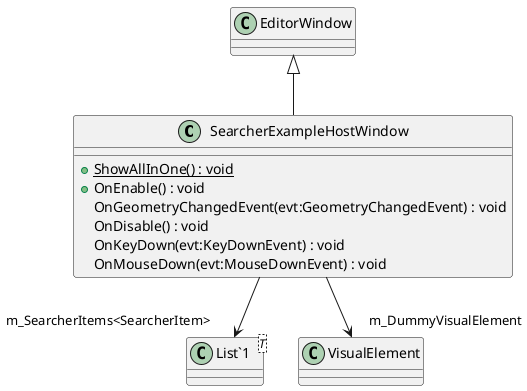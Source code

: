 @startuml
class SearcherExampleHostWindow {
    + {static} ShowAllInOne() : void
    + OnEnable() : void
    OnGeometryChangedEvent(evt:GeometryChangedEvent) : void
    OnDisable() : void
    OnKeyDown(evt:KeyDownEvent) : void
    OnMouseDown(evt:MouseDownEvent) : void
}
class "List`1"<T> {
}
EditorWindow <|-- SearcherExampleHostWindow
SearcherExampleHostWindow --> "m_SearcherItems<SearcherItem>" "List`1"
SearcherExampleHostWindow --> "m_DummyVisualElement" VisualElement
@enduml

